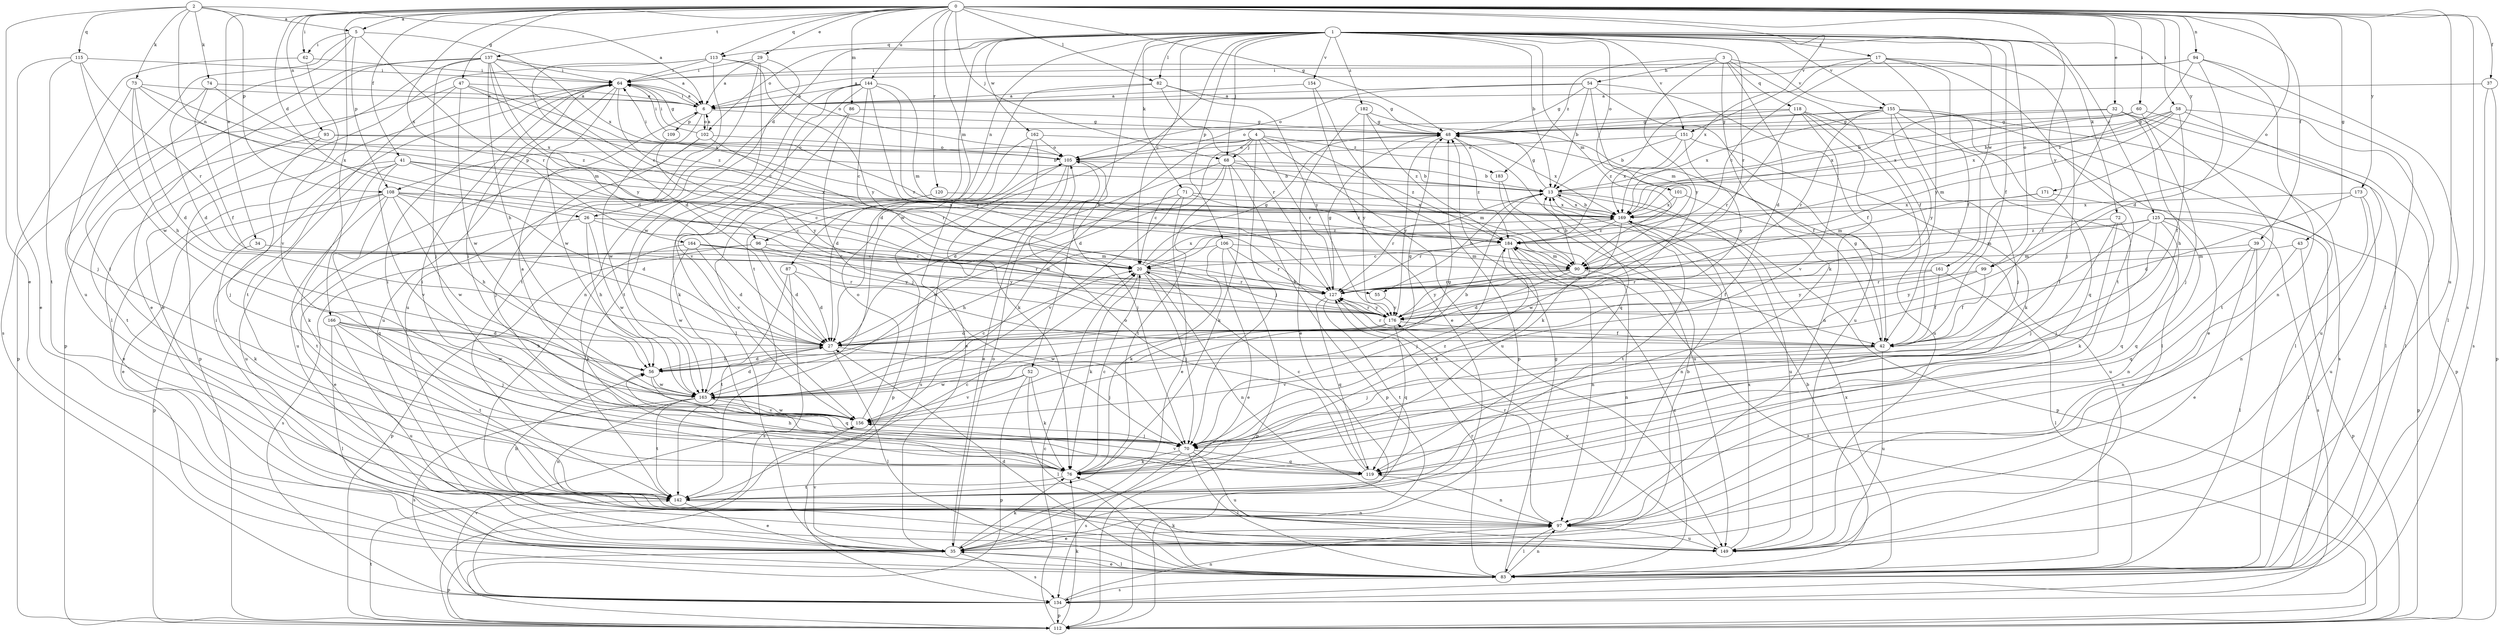 strict digraph  {
0;
1;
2;
3;
4;
5;
6;
13;
17;
20;
26;
27;
29;
32;
34;
35;
37;
39;
41;
42;
43;
47;
48;
52;
54;
55;
56;
58;
60;
62;
64;
68;
70;
71;
72;
73;
74;
76;
82;
83;
86;
87;
90;
93;
94;
96;
97;
99;
101;
102;
105;
106;
108;
109;
112;
113;
115;
118;
119;
120;
125;
127;
134;
137;
142;
144;
149;
151;
154;
155;
156;
161;
162;
163;
164;
166;
169;
171;
173;
176;
182;
183;
184;
0 -> 5  [label=a];
0 -> 26  [label=d];
0 -> 29  [label=e];
0 -> 32  [label=e];
0 -> 34  [label=e];
0 -> 37  [label=f];
0 -> 39  [label=f];
0 -> 41  [label=f];
0 -> 43  [label=g];
0 -> 47  [label=g];
0 -> 48  [label=g];
0 -> 58  [label=i];
0 -> 60  [label=i];
0 -> 62  [label=i];
0 -> 68  [label=j];
0 -> 82  [label=l];
0 -> 86  [label=m];
0 -> 87  [label=m];
0 -> 93  [label=n];
0 -> 94  [label=n];
0 -> 99  [label=o];
0 -> 113  [label=q];
0 -> 120  [label=r];
0 -> 134  [label=s];
0 -> 137  [label=t];
0 -> 144  [label=u];
0 -> 149  [label=u];
0 -> 151  [label=v];
0 -> 164  [label=x];
0 -> 166  [label=x];
0 -> 171  [label=y];
0 -> 173  [label=y];
0 -> 176  [label=y];
1 -> 13  [label=b];
1 -> 17  [label=c];
1 -> 20  [label=c];
1 -> 26  [label=d];
1 -> 42  [label=f];
1 -> 52  [label=h];
1 -> 68  [label=j];
1 -> 71  [label=k];
1 -> 72  [label=k];
1 -> 82  [label=l];
1 -> 83  [label=l];
1 -> 90  [label=m];
1 -> 96  [label=n];
1 -> 99  [label=o];
1 -> 101  [label=o];
1 -> 102  [label=o];
1 -> 106  [label=p];
1 -> 113  [label=q];
1 -> 125  [label=r];
1 -> 127  [label=r];
1 -> 142  [label=t];
1 -> 151  [label=v];
1 -> 154  [label=v];
1 -> 155  [label=v];
1 -> 161  [label=w];
1 -> 162  [label=w];
1 -> 163  [label=w];
1 -> 182  [label=z];
2 -> 5  [label=a];
2 -> 6  [label=a];
2 -> 35  [label=e];
2 -> 73  [label=k];
2 -> 74  [label=k];
2 -> 96  [label=n];
2 -> 108  [label=p];
2 -> 115  [label=q];
3 -> 27  [label=d];
3 -> 42  [label=f];
3 -> 54  [label=h];
3 -> 76  [label=k];
3 -> 118  [label=q];
3 -> 155  [label=v];
3 -> 176  [label=y];
3 -> 183  [label=z];
4 -> 27  [label=d];
4 -> 68  [label=j];
4 -> 70  [label=j];
4 -> 108  [label=p];
4 -> 127  [label=r];
4 -> 149  [label=u];
4 -> 163  [label=w];
4 -> 183  [label=z];
4 -> 184  [label=z];
5 -> 62  [label=i];
5 -> 108  [label=p];
5 -> 127  [label=r];
5 -> 142  [label=t];
5 -> 149  [label=u];
5 -> 169  [label=x];
6 -> 48  [label=g];
6 -> 64  [label=i];
6 -> 102  [label=o];
6 -> 109  [label=p];
6 -> 163  [label=w];
13 -> 48  [label=g];
13 -> 55  [label=h];
13 -> 112  [label=p];
13 -> 127  [label=r];
13 -> 149  [label=u];
13 -> 169  [label=x];
17 -> 20  [label=c];
17 -> 42  [label=f];
17 -> 64  [label=i];
17 -> 70  [label=j];
17 -> 142  [label=t];
17 -> 169  [label=x];
17 -> 176  [label=y];
20 -> 48  [label=g];
20 -> 55  [label=h];
20 -> 70  [label=j];
20 -> 76  [label=k];
20 -> 97  [label=n];
20 -> 127  [label=r];
20 -> 169  [label=x];
26 -> 35  [label=e];
26 -> 56  [label=h];
26 -> 127  [label=r];
26 -> 163  [label=w];
26 -> 184  [label=z];
27 -> 56  [label=h];
27 -> 70  [label=j];
27 -> 83  [label=l];
29 -> 6  [label=a];
29 -> 64  [label=i];
29 -> 97  [label=n];
29 -> 142  [label=t];
29 -> 163  [label=w];
32 -> 42  [label=f];
32 -> 48  [label=g];
32 -> 56  [label=h];
32 -> 83  [label=l];
32 -> 142  [label=t];
32 -> 169  [label=x];
34 -> 20  [label=c];
34 -> 76  [label=k];
35 -> 13  [label=b];
35 -> 64  [label=i];
35 -> 76  [label=k];
35 -> 83  [label=l];
35 -> 105  [label=o];
35 -> 112  [label=p];
35 -> 134  [label=s];
35 -> 156  [label=v];
37 -> 6  [label=a];
37 -> 112  [label=p];
37 -> 134  [label=s];
39 -> 35  [label=e];
39 -> 83  [label=l];
39 -> 90  [label=m];
39 -> 119  [label=q];
41 -> 13  [label=b];
41 -> 20  [label=c];
41 -> 35  [label=e];
41 -> 76  [label=k];
41 -> 149  [label=u];
41 -> 156  [label=v];
41 -> 169  [label=x];
42 -> 48  [label=g];
42 -> 70  [label=j];
42 -> 127  [label=r];
42 -> 149  [label=u];
42 -> 156  [label=v];
43 -> 90  [label=m];
43 -> 97  [label=n];
43 -> 112  [label=p];
47 -> 6  [label=a];
47 -> 112  [label=p];
47 -> 142  [label=t];
47 -> 163  [label=w];
47 -> 169  [label=x];
47 -> 184  [label=z];
48 -> 105  [label=o];
48 -> 119  [label=q];
48 -> 176  [label=y];
48 -> 184  [label=z];
52 -> 76  [label=k];
52 -> 83  [label=l];
52 -> 112  [label=p];
52 -> 156  [label=v];
52 -> 163  [label=w];
54 -> 6  [label=a];
54 -> 13  [label=b];
54 -> 42  [label=f];
54 -> 48  [label=g];
54 -> 90  [label=m];
54 -> 105  [label=o];
54 -> 149  [label=u];
55 -> 176  [label=y];
56 -> 27  [label=d];
56 -> 48  [label=g];
56 -> 119  [label=q];
56 -> 163  [label=w];
58 -> 13  [label=b];
58 -> 42  [label=f];
58 -> 48  [label=g];
58 -> 83  [label=l];
58 -> 90  [label=m];
58 -> 149  [label=u];
58 -> 169  [label=x];
60 -> 13  [label=b];
60 -> 48  [label=g];
60 -> 70  [label=j];
60 -> 112  [label=p];
60 -> 169  [label=x];
62 -> 64  [label=i];
62 -> 134  [label=s];
62 -> 156  [label=v];
64 -> 6  [label=a];
64 -> 20  [label=c];
64 -> 48  [label=g];
64 -> 112  [label=p];
64 -> 149  [label=u];
64 -> 163  [label=w];
68 -> 13  [label=b];
68 -> 20  [label=c];
68 -> 27  [label=d];
68 -> 76  [label=k];
68 -> 90  [label=m];
68 -> 112  [label=p];
68 -> 142  [label=t];
70 -> 76  [label=k];
70 -> 83  [label=l];
70 -> 119  [label=q];
70 -> 134  [label=s];
70 -> 149  [label=u];
70 -> 184  [label=z];
71 -> 35  [label=e];
71 -> 156  [label=v];
71 -> 163  [label=w];
71 -> 169  [label=x];
71 -> 184  [label=z];
72 -> 70  [label=j];
72 -> 76  [label=k];
72 -> 119  [label=q];
72 -> 184  [label=z];
73 -> 6  [label=a];
73 -> 27  [label=d];
73 -> 56  [label=h];
73 -> 70  [label=j];
73 -> 90  [label=m];
73 -> 184  [label=z];
74 -> 6  [label=a];
74 -> 27  [label=d];
74 -> 42  [label=f];
74 -> 169  [label=x];
76 -> 20  [label=c];
76 -> 56  [label=h];
76 -> 64  [label=i];
76 -> 142  [label=t];
82 -> 6  [label=a];
82 -> 27  [label=d];
82 -> 48  [label=g];
82 -> 127  [label=r];
82 -> 176  [label=y];
83 -> 13  [label=b];
83 -> 27  [label=d];
83 -> 35  [label=e];
83 -> 48  [label=g];
83 -> 76  [label=k];
83 -> 97  [label=n];
83 -> 127  [label=r];
83 -> 134  [label=s];
83 -> 169  [label=x];
83 -> 184  [label=z];
86 -> 48  [label=g];
86 -> 70  [label=j];
86 -> 76  [label=k];
87 -> 27  [label=d];
87 -> 127  [label=r];
87 -> 134  [label=s];
87 -> 142  [label=t];
90 -> 13  [label=b];
90 -> 27  [label=d];
90 -> 97  [label=n];
90 -> 127  [label=r];
90 -> 176  [label=y];
93 -> 13  [label=b];
93 -> 70  [label=j];
93 -> 105  [label=o];
93 -> 142  [label=t];
94 -> 6  [label=a];
94 -> 27  [label=d];
94 -> 64  [label=i];
94 -> 83  [label=l];
94 -> 97  [label=n];
94 -> 184  [label=z];
96 -> 27  [label=d];
96 -> 90  [label=m];
96 -> 112  [label=p];
96 -> 134  [label=s];
96 -> 176  [label=y];
97 -> 35  [label=e];
97 -> 56  [label=h];
97 -> 83  [label=l];
97 -> 127  [label=r];
97 -> 149  [label=u];
99 -> 42  [label=f];
99 -> 127  [label=r];
99 -> 176  [label=y];
101 -> 20  [label=c];
101 -> 149  [label=u];
101 -> 169  [label=x];
102 -> 6  [label=a];
102 -> 64  [label=i];
102 -> 70  [label=j];
102 -> 105  [label=o];
102 -> 127  [label=r];
102 -> 149  [label=u];
105 -> 13  [label=b];
105 -> 35  [label=e];
105 -> 64  [label=i];
105 -> 70  [label=j];
105 -> 112  [label=p];
105 -> 134  [label=s];
106 -> 35  [label=e];
106 -> 56  [label=h];
106 -> 76  [label=k];
106 -> 90  [label=m];
106 -> 112  [label=p];
106 -> 127  [label=r];
108 -> 20  [label=c];
108 -> 27  [label=d];
108 -> 35  [label=e];
108 -> 56  [label=h];
108 -> 112  [label=p];
108 -> 119  [label=q];
108 -> 142  [label=t];
108 -> 163  [label=w];
108 -> 169  [label=x];
109 -> 64  [label=i];
109 -> 176  [label=y];
112 -> 20  [label=c];
112 -> 76  [label=k];
112 -> 142  [label=t];
112 -> 184  [label=z];
113 -> 27  [label=d];
113 -> 35  [label=e];
113 -> 64  [label=i];
113 -> 105  [label=o];
113 -> 149  [label=u];
113 -> 176  [label=y];
115 -> 35  [label=e];
115 -> 64  [label=i];
115 -> 127  [label=r];
115 -> 142  [label=t];
115 -> 163  [label=w];
118 -> 48  [label=g];
118 -> 83  [label=l];
118 -> 97  [label=n];
118 -> 127  [label=r];
118 -> 149  [label=u];
118 -> 156  [label=v];
118 -> 184  [label=z];
119 -> 20  [label=c];
119 -> 64  [label=i];
119 -> 97  [label=n];
119 -> 105  [label=o];
119 -> 156  [label=v];
120 -> 156  [label=v];
120 -> 169  [label=x];
125 -> 42  [label=f];
125 -> 70  [label=j];
125 -> 83  [label=l];
125 -> 90  [label=m];
125 -> 97  [label=n];
125 -> 119  [label=q];
125 -> 134  [label=s];
125 -> 184  [label=z];
127 -> 48  [label=g];
127 -> 119  [label=q];
127 -> 142  [label=t];
127 -> 176  [label=y];
134 -> 97  [label=n];
134 -> 112  [label=p];
134 -> 156  [label=v];
137 -> 6  [label=a];
137 -> 20  [label=c];
137 -> 27  [label=d];
137 -> 35  [label=e];
137 -> 56  [label=h];
137 -> 64  [label=i];
137 -> 70  [label=j];
137 -> 83  [label=l];
137 -> 112  [label=p];
137 -> 176  [label=y];
142 -> 20  [label=c];
142 -> 35  [label=e];
142 -> 97  [label=n];
144 -> 6  [label=a];
144 -> 20  [label=c];
144 -> 83  [label=l];
144 -> 90  [label=m];
144 -> 127  [label=r];
144 -> 142  [label=t];
144 -> 156  [label=v];
144 -> 176  [label=y];
149 -> 169  [label=x];
149 -> 176  [label=y];
151 -> 13  [label=b];
151 -> 76  [label=k];
151 -> 105  [label=o];
151 -> 169  [label=x];
151 -> 176  [label=y];
154 -> 6  [label=a];
154 -> 35  [label=e];
154 -> 112  [label=p];
155 -> 35  [label=e];
155 -> 48  [label=g];
155 -> 70  [label=j];
155 -> 83  [label=l];
155 -> 105  [label=o];
155 -> 119  [label=q];
155 -> 127  [label=r];
155 -> 134  [label=s];
155 -> 169  [label=x];
155 -> 176  [label=y];
156 -> 6  [label=a];
156 -> 48  [label=g];
156 -> 64  [label=i];
156 -> 70  [label=j];
156 -> 105  [label=o];
156 -> 163  [label=w];
161 -> 42  [label=f];
161 -> 83  [label=l];
161 -> 127  [label=r];
161 -> 176  [label=y];
162 -> 27  [label=d];
162 -> 35  [label=e];
162 -> 76  [label=k];
162 -> 105  [label=o];
162 -> 169  [label=x];
163 -> 13  [label=b];
163 -> 20  [label=c];
163 -> 27  [label=d];
163 -> 97  [label=n];
163 -> 134  [label=s];
163 -> 142  [label=t];
163 -> 156  [label=v];
164 -> 20  [label=c];
164 -> 27  [label=d];
164 -> 76  [label=k];
164 -> 127  [label=r];
164 -> 163  [label=w];
164 -> 176  [label=y];
166 -> 27  [label=d];
166 -> 56  [label=h];
166 -> 70  [label=j];
166 -> 83  [label=l];
166 -> 142  [label=t];
166 -> 149  [label=u];
166 -> 163  [label=w];
169 -> 13  [label=b];
169 -> 97  [label=n];
169 -> 127  [label=r];
169 -> 142  [label=t];
169 -> 163  [label=w];
169 -> 184  [label=z];
171 -> 90  [label=m];
171 -> 112  [label=p];
171 -> 169  [label=x];
173 -> 27  [label=d];
173 -> 97  [label=n];
173 -> 149  [label=u];
173 -> 169  [label=x];
176 -> 27  [label=d];
176 -> 42  [label=f];
176 -> 119  [label=q];
176 -> 127  [label=r];
176 -> 163  [label=w];
182 -> 35  [label=e];
182 -> 42  [label=f];
182 -> 48  [label=g];
182 -> 176  [label=y];
182 -> 184  [label=z];
183 -> 76  [label=k];
183 -> 149  [label=u];
184 -> 20  [label=c];
184 -> 42  [label=f];
184 -> 70  [label=j];
184 -> 76  [label=k];
184 -> 90  [label=m];
184 -> 97  [label=n];
}
